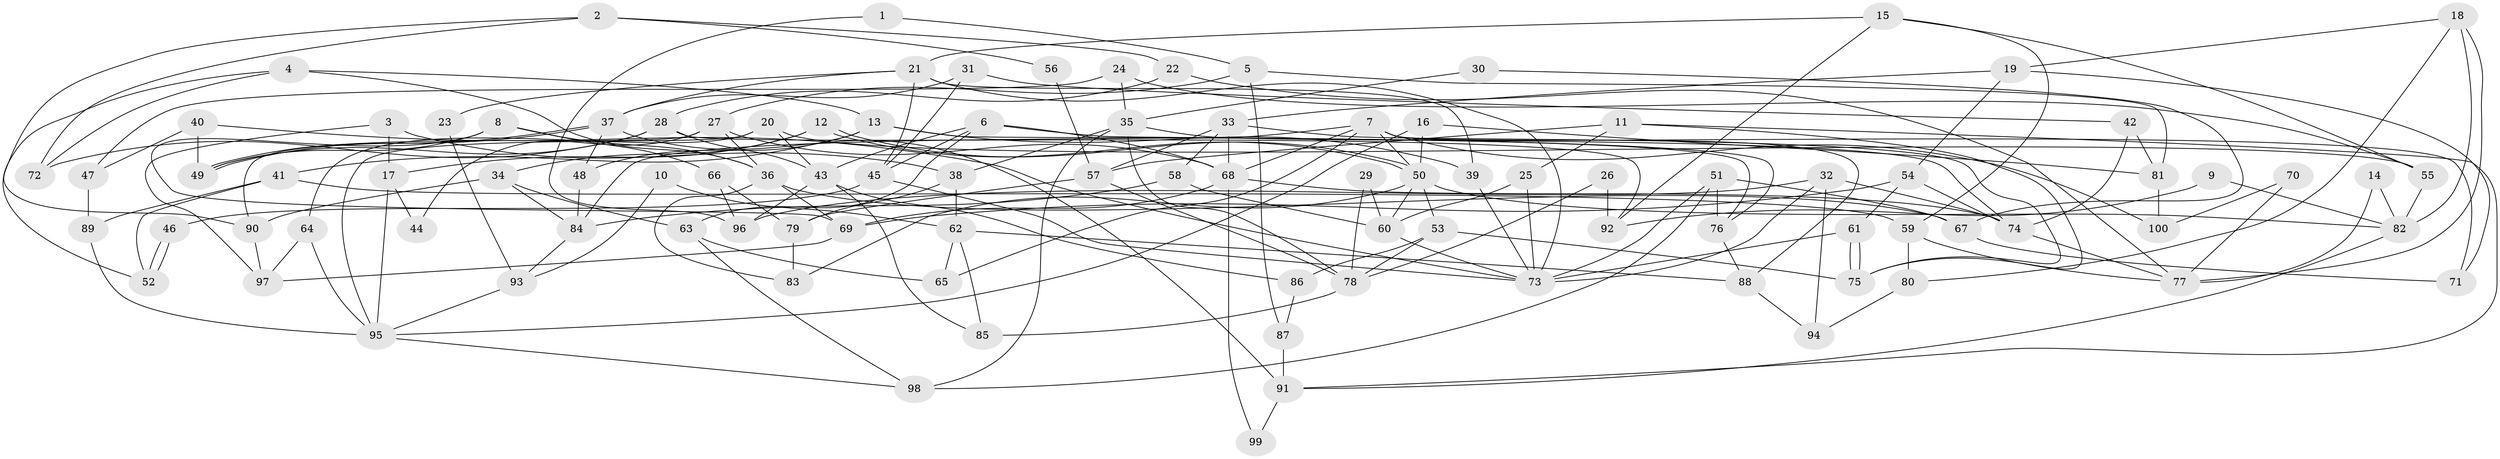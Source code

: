 // Generated by graph-tools (version 1.1) at 2025/11/02/21/25 10:11:14]
// undirected, 100 vertices, 200 edges
graph export_dot {
graph [start="1"]
  node [color=gray90,style=filled];
  1;
  2;
  3;
  4;
  5;
  6;
  7;
  8;
  9;
  10;
  11;
  12;
  13;
  14;
  15;
  16;
  17;
  18;
  19;
  20;
  21;
  22;
  23;
  24;
  25;
  26;
  27;
  28;
  29;
  30;
  31;
  32;
  33;
  34;
  35;
  36;
  37;
  38;
  39;
  40;
  41;
  42;
  43;
  44;
  45;
  46;
  47;
  48;
  49;
  50;
  51;
  52;
  53;
  54;
  55;
  56;
  57;
  58;
  59;
  60;
  61;
  62;
  63;
  64;
  65;
  66;
  67;
  68;
  69;
  70;
  71;
  72;
  73;
  74;
  75;
  76;
  77;
  78;
  79;
  80;
  81;
  82;
  83;
  84;
  85;
  86;
  87;
  88;
  89;
  90;
  91;
  92;
  93;
  94;
  95;
  96;
  97;
  98;
  99;
  100;
  1 -- 5;
  1 -- 96;
  2 -- 72;
  2 -- 22;
  2 -- 56;
  2 -- 90;
  3 -- 17;
  3 -- 97;
  3 -- 38;
  4 -- 36;
  4 -- 13;
  4 -- 52;
  4 -- 72;
  5 -- 27;
  5 -- 87;
  5 -- 81;
  6 -- 68;
  6 -- 45;
  6 -- 43;
  6 -- 63;
  6 -- 76;
  7 -- 88;
  7 -- 84;
  7 -- 50;
  7 -- 65;
  7 -- 68;
  7 -- 71;
  7 -- 100;
  8 -- 69;
  8 -- 36;
  8 -- 49;
  8 -- 66;
  9 -- 92;
  9 -- 82;
  10 -- 93;
  10 -- 62;
  11 -- 75;
  11 -- 25;
  11 -- 57;
  11 -- 91;
  12 -- 34;
  12 -- 50;
  12 -- 50;
  12 -- 17;
  13 -- 41;
  13 -- 76;
  13 -- 39;
  13 -- 48;
  14 -- 77;
  14 -- 82;
  15 -- 59;
  15 -- 21;
  15 -- 55;
  15 -- 92;
  16 -- 50;
  16 -- 81;
  16 -- 95;
  17 -- 95;
  17 -- 44;
  18 -- 82;
  18 -- 19;
  18 -- 77;
  18 -- 80;
  19 -- 54;
  19 -- 33;
  19 -- 71;
  20 -- 55;
  20 -- 95;
  20 -- 43;
  20 -- 64;
  21 -- 37;
  21 -- 73;
  21 -- 23;
  21 -- 39;
  21 -- 45;
  22 -- 77;
  22 -- 28;
  23 -- 93;
  24 -- 35;
  24 -- 55;
  24 -- 47;
  25 -- 60;
  25 -- 73;
  26 -- 92;
  26 -- 78;
  27 -- 68;
  27 -- 36;
  27 -- 44;
  27 -- 90;
  28 -- 49;
  28 -- 43;
  28 -- 72;
  28 -- 92;
  29 -- 78;
  29 -- 60;
  30 -- 35;
  30 -- 67;
  31 -- 37;
  31 -- 45;
  31 -- 42;
  32 -- 73;
  32 -- 94;
  32 -- 74;
  32 -- 96;
  33 -- 68;
  33 -- 57;
  33 -- 58;
  33 -- 75;
  34 -- 90;
  34 -- 63;
  34 -- 84;
  35 -- 74;
  35 -- 78;
  35 -- 38;
  35 -- 98;
  36 -- 69;
  36 -- 83;
  36 -- 67;
  37 -- 49;
  37 -- 49;
  37 -- 48;
  37 -- 91;
  38 -- 62;
  38 -- 79;
  39 -- 73;
  40 -- 73;
  40 -- 49;
  40 -- 47;
  41 -- 89;
  41 -- 52;
  41 -- 59;
  42 -- 74;
  42 -- 81;
  43 -- 85;
  43 -- 86;
  43 -- 96;
  45 -- 73;
  45 -- 46;
  46 -- 52;
  46 -- 52;
  47 -- 89;
  48 -- 84;
  50 -- 53;
  50 -- 60;
  50 -- 82;
  50 -- 83;
  51 -- 67;
  51 -- 98;
  51 -- 73;
  51 -- 76;
  53 -- 75;
  53 -- 78;
  53 -- 86;
  54 -- 69;
  54 -- 61;
  54 -- 74;
  55 -- 82;
  56 -- 57;
  57 -- 79;
  57 -- 78;
  58 -- 60;
  58 -- 84;
  59 -- 77;
  59 -- 80;
  60 -- 73;
  61 -- 73;
  61 -- 75;
  61 -- 75;
  62 -- 85;
  62 -- 65;
  62 -- 88;
  63 -- 65;
  63 -- 98;
  64 -- 95;
  64 -- 97;
  66 -- 96;
  66 -- 79;
  67 -- 71;
  68 -- 74;
  68 -- 69;
  68 -- 99;
  69 -- 97;
  70 -- 77;
  70 -- 100;
  74 -- 77;
  76 -- 88;
  78 -- 85;
  79 -- 83;
  80 -- 94;
  81 -- 100;
  82 -- 91;
  84 -- 93;
  86 -- 87;
  87 -- 91;
  88 -- 94;
  89 -- 95;
  90 -- 97;
  91 -- 99;
  93 -- 95;
  95 -- 98;
}
